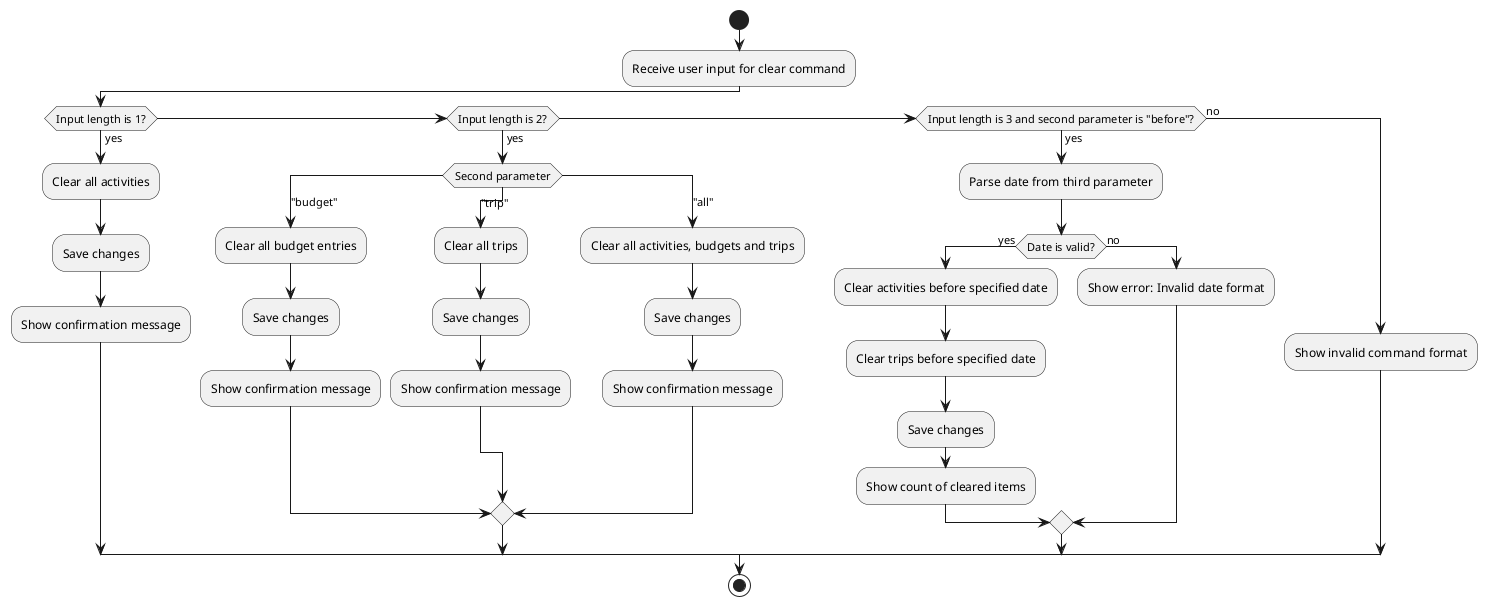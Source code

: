 @startuml
start
:Receive user input for clear command;
if (Input length is 1?) then (yes)
  :Clear all activities;
  :Save changes;
  :Show confirmation message;
elseif (Input length is 2?) then (yes)
  switch (Second parameter)
    case ("budget")
      :Clear all budget entries;
      :Save changes;
      :Show confirmation message;
    case ("trip")
      :Clear all trips;
      :Save changes;
      :Show confirmation message;
    case ("all")
      :Clear all activities, budgets and trips;
      :Save changes;
      :Show confirmation message;
  endswitch
elseif (Input length is 3 and second parameter is "before"?) then (yes)
  :Parse date from third parameter;
  if (Date is valid?) then (yes)
    :Clear activities before specified date;
    :Clear trips before specified date;
    :Save changes;
    :Show count of cleared items;
  else (no)
    :Show error: Invalid date format;
  endif
else (no)
  :Show invalid command format;
endif
stop
@enduml
